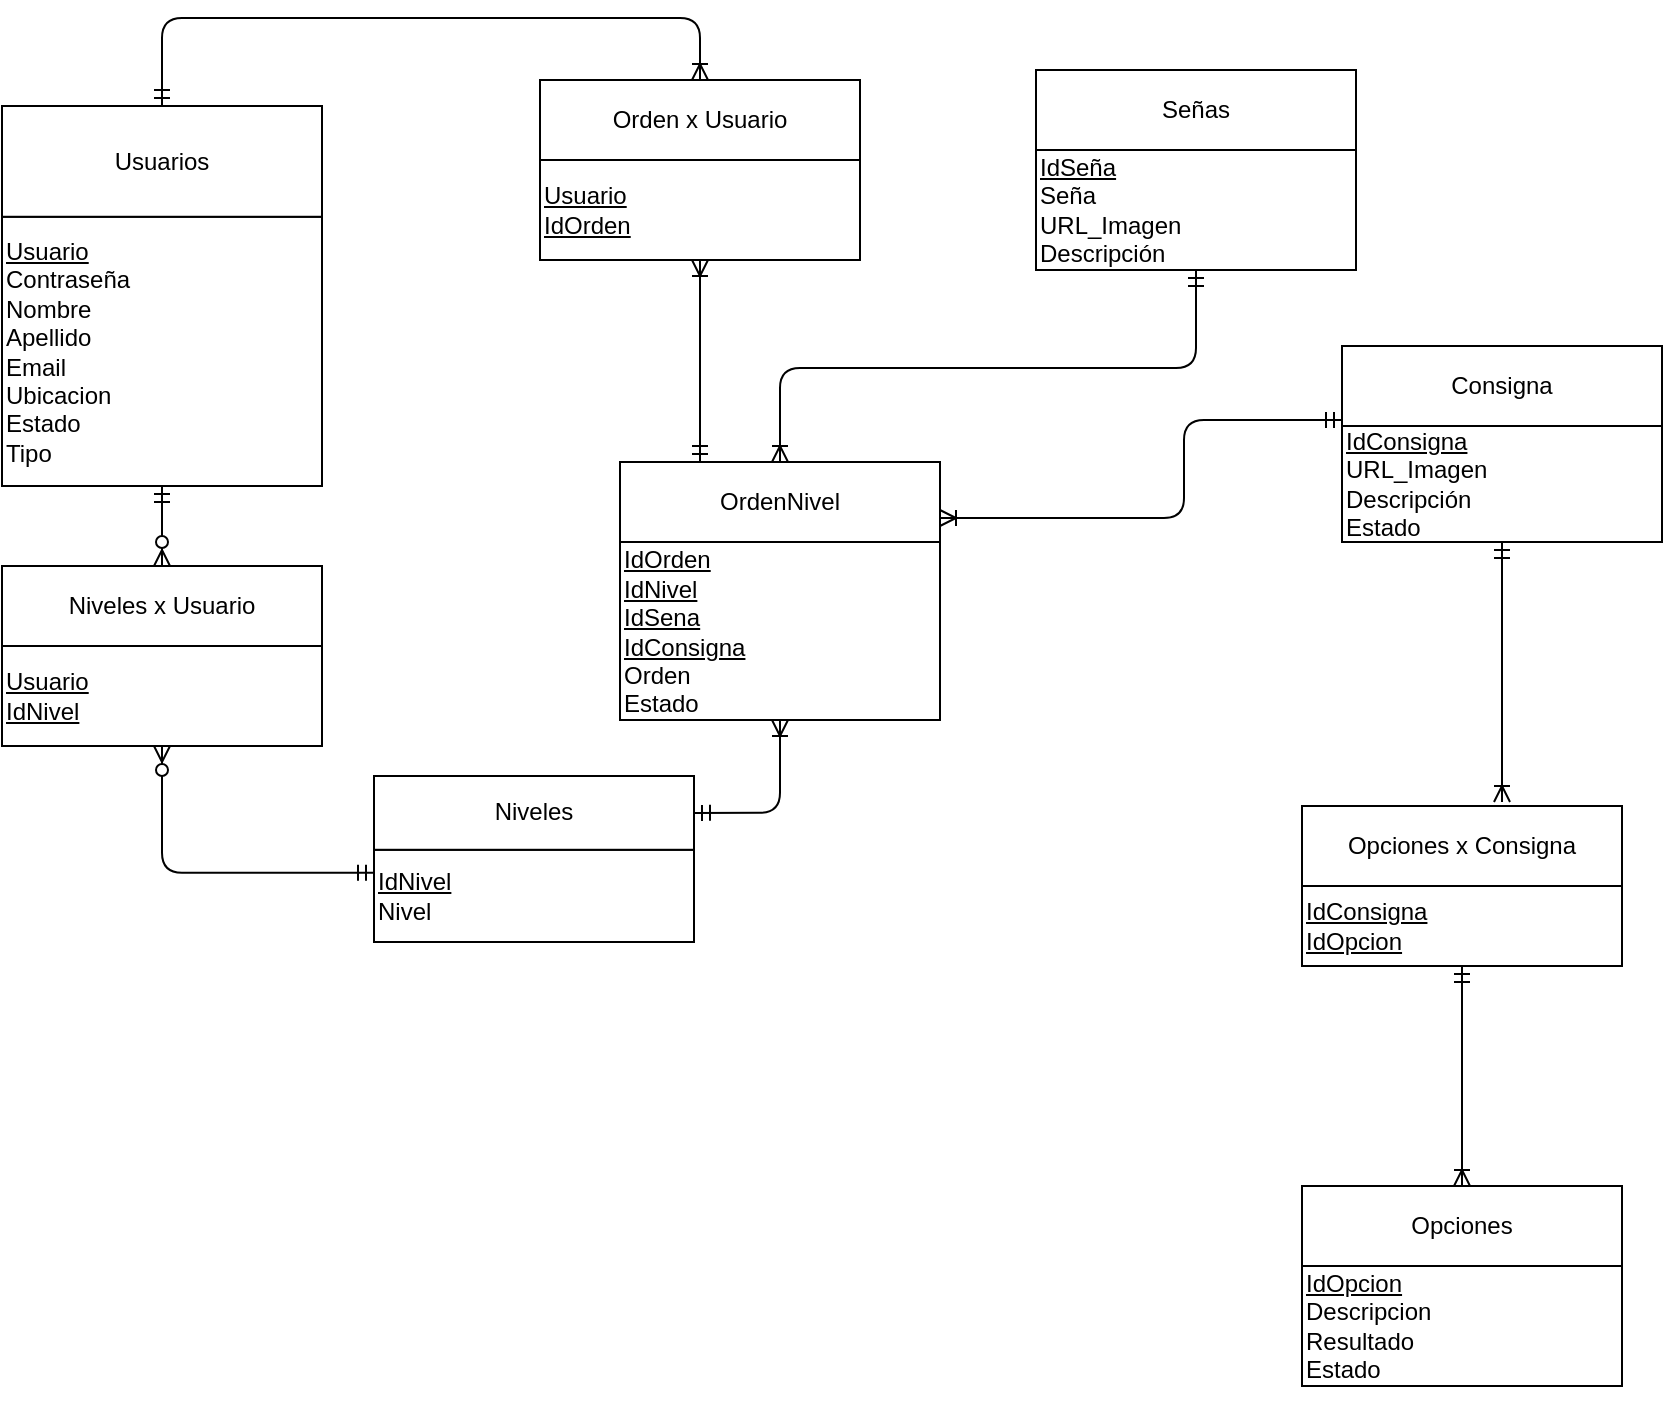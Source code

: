 <mxfile version="13.8.9-1"><diagram id="CHsSuXNLzgvp_WEiPCBv" name="Page-1"><mxGraphModel dx="868" dy="479" grid="0" gridSize="10" guides="1" tooltips="1" connect="1" arrows="1" fold="1" page="1" pageScale="1" pageWidth="827" pageHeight="1169" math="0" shadow="0"><root><mxCell id="0"/><mxCell id="1" parent="0"/><mxCell id="zLVDFcZY_4XHgoPYn5R5-32" value="" style="group" parent="1" vertex="1" connectable="0"><mxGeometry x="160" y="310" width="160" height="90" as="geometry"/></mxCell><mxCell id="zLVDFcZY_4XHgoPYn5R5-9" value="&lt;div&gt;&lt;u&gt;Usuario&lt;/u&gt;&lt;/div&gt;&lt;div&gt;&lt;u&gt;IdNivel&lt;/u&gt;&lt;br&gt;&lt;/div&gt;" style="rounded=0;whiteSpace=wrap;html=1;align=left;" parent="zLVDFcZY_4XHgoPYn5R5-32" vertex="1"><mxGeometry y="40" width="160" height="50" as="geometry"/></mxCell><mxCell id="zLVDFcZY_4XHgoPYn5R5-10" value="Niveles x Usuario" style="rounded=0;whiteSpace=wrap;html=1;" parent="zLVDFcZY_4XHgoPYn5R5-32" vertex="1"><mxGeometry width="160" height="40" as="geometry"/></mxCell><mxCell id="zLVDFcZY_4XHgoPYn5R5-33" value="" style="group" parent="1" vertex="1" connectable="0"><mxGeometry x="810" y="430" width="160" height="110" as="geometry"/></mxCell><mxCell id="zLVDFcZY_4XHgoPYn5R5-16" value="&lt;div&gt;&lt;u&gt;IdConsigna&lt;/u&gt;&lt;/div&gt;&lt;div&gt;&lt;u&gt;IdOpcion&lt;/u&gt;&lt;/div&gt;" style="rounded=0;whiteSpace=wrap;html=1;align=left;" parent="zLVDFcZY_4XHgoPYn5R5-33" vertex="1"><mxGeometry y="40" width="160" height="40" as="geometry"/></mxCell><mxCell id="zLVDFcZY_4XHgoPYn5R5-17" value="Opciones x Consigna" style="rounded=0;whiteSpace=wrap;html=1;" parent="zLVDFcZY_4XHgoPYn5R5-33" vertex="1"><mxGeometry width="160" height="40" as="geometry"/></mxCell><mxCell id="zLVDFcZY_4XHgoPYn5R5-34" value="" style="group" parent="1" vertex="1" connectable="0"><mxGeometry x="830" y="200" width="160" height="110" as="geometry"/></mxCell><mxCell id="zLVDFcZY_4XHgoPYn5R5-13" value="&lt;div&gt;&lt;u&gt;IdConsigna&lt;/u&gt;&lt;/div&gt;&lt;div&gt;URL_Imagen&lt;u&gt;&lt;br&gt;&lt;/u&gt;&lt;/div&gt;&lt;div&gt;Descripción&lt;/div&gt;&lt;div&gt;Estado&lt;br&gt;&lt;u&gt;&lt;/u&gt;&lt;/div&gt;" style="rounded=0;whiteSpace=wrap;html=1;align=left;" parent="zLVDFcZY_4XHgoPYn5R5-34" vertex="1"><mxGeometry y="40" width="160" height="58" as="geometry"/></mxCell><mxCell id="zLVDFcZY_4XHgoPYn5R5-14" value="Consigna" style="rounded=0;whiteSpace=wrap;html=1;" parent="zLVDFcZY_4XHgoPYn5R5-34" vertex="1"><mxGeometry width="160" height="40" as="geometry"/></mxCell><mxCell id="zLVDFcZY_4XHgoPYn5R5-35" value="" style="group" parent="1" vertex="1" connectable="0"><mxGeometry x="346" y="415" width="160" height="83" as="geometry"/></mxCell><mxCell id="zLVDFcZY_4XHgoPYn5R5-5" value="&lt;div&gt;&lt;u&gt;IdNivel&lt;/u&gt;&lt;/div&gt;&lt;div&gt;Nivel&lt;/div&gt;" style="rounded=0;whiteSpace=wrap;html=1;align=left;" parent="zLVDFcZY_4XHgoPYn5R5-35" vertex="1"><mxGeometry y="36.889" width="160" height="46.111" as="geometry"/></mxCell><mxCell id="zLVDFcZY_4XHgoPYn5R5-6" value="Niveles" style="rounded=0;whiteSpace=wrap;html=1;" parent="zLVDFcZY_4XHgoPYn5R5-35" vertex="1"><mxGeometry width="160" height="36.889" as="geometry"/></mxCell><mxCell id="zLVDFcZY_4XHgoPYn5R5-37" value="" style="group" parent="1" vertex="1" connectable="0"><mxGeometry x="677" y="62" width="160" height="100" as="geometry"/></mxCell><mxCell id="zLVDFcZY_4XHgoPYn5R5-3" value="&lt;div&gt;&lt;u&gt;IdSeña&lt;/u&gt;&lt;/div&gt;&lt;div&gt;Seña&lt;/div&gt;&lt;div&gt;URL_Imagen&lt;br&gt;&lt;/div&gt;&lt;div&gt;Descripción&lt;/div&gt;" style="rounded=0;whiteSpace=wrap;html=1;align=left;" parent="zLVDFcZY_4XHgoPYn5R5-37" vertex="1"><mxGeometry y="40" width="160" height="60" as="geometry"/></mxCell><mxCell id="zLVDFcZY_4XHgoPYn5R5-4" value="Señas" style="rounded=0;whiteSpace=wrap;html=1;" parent="zLVDFcZY_4XHgoPYn5R5-37" vertex="1"><mxGeometry width="160" height="40" as="geometry"/></mxCell><mxCell id="zLVDFcZY_4XHgoPYn5R5-39" value="" style="group" parent="1" vertex="1" connectable="0"><mxGeometry x="160" y="80" width="160" height="190" as="geometry"/></mxCell><mxCell id="zLVDFcZY_4XHgoPYn5R5-1" value="&lt;div&gt;&lt;u&gt;Usuario&lt;/u&gt;&lt;/div&gt;&lt;div&gt;Contraseña&lt;/div&gt;&lt;div&gt;Nombre&lt;/div&gt;&lt;div&gt;Apellido&lt;/div&gt;&lt;div&gt;Email&lt;/div&gt;&lt;div&gt;Ubicacion&lt;/div&gt;&lt;div&gt;Estado&lt;/div&gt;&lt;div&gt;Tipo&lt;br&gt;&lt;/div&gt;" style="rounded=0;whiteSpace=wrap;html=1;align=left;" parent="zLVDFcZY_4XHgoPYn5R5-39" vertex="1"><mxGeometry y="55.38" width="160" height="134.62" as="geometry"/></mxCell><mxCell id="zLVDFcZY_4XHgoPYn5R5-2" value="Usuarios" style="rounded=0;whiteSpace=wrap;html=1;" parent="zLVDFcZY_4XHgoPYn5R5-39" vertex="1"><mxGeometry width="160" height="55.385" as="geometry"/></mxCell><mxCell id="zLVDFcZY_4XHgoPYn5R5-43" style="edgeStyle=orthogonalEdgeStyle;rounded=1;orthogonalLoop=1;jettySize=auto;html=1;entryX=0.5;entryY=0;entryDx=0;entryDy=0;startArrow=ERmandOne;startFill=0;endArrow=ERzeroToMany;endFill=1;" parent="1" source="zLVDFcZY_4XHgoPYn5R5-1" target="zLVDFcZY_4XHgoPYn5R5-10" edge="1"><mxGeometry relative="1" as="geometry"/></mxCell><mxCell id="zLVDFcZY_4XHgoPYn5R5-53" style="edgeStyle=orthogonalEdgeStyle;rounded=0;orthogonalLoop=1;jettySize=auto;html=1;entryX=0.625;entryY=-0.05;entryDx=0;entryDy=0;startArrow=ERmandOne;startFill=0;endArrow=ERoneToMany;endFill=0;entryPerimeter=0;" parent="1" source="zLVDFcZY_4XHgoPYn5R5-13" target="zLVDFcZY_4XHgoPYn5R5-17" edge="1"><mxGeometry relative="1" as="geometry"/></mxCell><mxCell id="zLVDFcZY_4XHgoPYn5R5-57" style="edgeStyle=orthogonalEdgeStyle;rounded=1;orthogonalLoop=1;jettySize=auto;html=1;exitX=0;exitY=0.25;exitDx=0;exitDy=0;entryX=0.5;entryY=1;entryDx=0;entryDy=0;startArrow=ERmandOne;startFill=0;endArrow=ERzeroToMany;endFill=1;" parent="1" source="zLVDFcZY_4XHgoPYn5R5-5" target="zLVDFcZY_4XHgoPYn5R5-9" edge="1"><mxGeometry relative="1" as="geometry"/></mxCell><mxCell id="HJ5o5F9AZnl-bFYLHjYT-1" value="" style="group" parent="1" vertex="1" connectable="0"><mxGeometry x="810" y="620" width="160" height="110" as="geometry"/></mxCell><mxCell id="HJ5o5F9AZnl-bFYLHjYT-2" value="&lt;div&gt;&lt;u&gt;IdOpcion&lt;/u&gt;&lt;/div&gt;&lt;div&gt;Descripcion&lt;/div&gt;&lt;div&gt;Resultado&lt;/div&gt;&lt;div&gt;Estado&lt;br&gt;&lt;/div&gt;" style="rounded=0;whiteSpace=wrap;html=1;align=left;" parent="HJ5o5F9AZnl-bFYLHjYT-1" vertex="1"><mxGeometry y="40" width="160" height="60" as="geometry"/></mxCell><mxCell id="HJ5o5F9AZnl-bFYLHjYT-3" value="Opciones" style="rounded=0;whiteSpace=wrap;html=1;" parent="HJ5o5F9AZnl-bFYLHjYT-1" vertex="1"><mxGeometry width="160" height="40" as="geometry"/></mxCell><mxCell id="HJ5o5F9AZnl-bFYLHjYT-5" style="edgeStyle=orthogonalEdgeStyle;rounded=0;orthogonalLoop=1;jettySize=auto;html=1;exitX=0.5;exitY=1;exitDx=0;exitDy=0;entryX=0.5;entryY=0;entryDx=0;entryDy=0;startArrow=ERmandOne;startFill=0;endArrow=ERoneToMany;endFill=0;" parent="1" source="zLVDFcZY_4XHgoPYn5R5-16" target="HJ5o5F9AZnl-bFYLHjYT-3" edge="1"><mxGeometry relative="1" as="geometry"/></mxCell><mxCell id="KHxwulvzfld006aWGmqs-4" value="" style="group" parent="1" vertex="1" connectable="0"><mxGeometry x="469" y="258" width="160" height="129" as="geometry"/></mxCell><mxCell id="KHxwulvzfld006aWGmqs-5" value="&lt;div&gt;&lt;u&gt;IdOrden&lt;br&gt;&lt;/u&gt;&lt;/div&gt;&lt;div&gt;&lt;u&gt;IdNivel&lt;/u&gt;&lt;br&gt;&lt;u&gt;&lt;u&gt;IdSena&lt;/u&gt;&lt;/u&gt;&lt;/div&gt;&lt;div&gt;&lt;u&gt;IdConsigna&lt;/u&gt;&lt;/div&gt;&lt;div&gt;Orden&lt;/div&gt;&lt;div&gt;Estado&lt;br&gt;&lt;/div&gt;" style="rounded=0;whiteSpace=wrap;html=1;align=left;" parent="KHxwulvzfld006aWGmqs-4" vertex="1"><mxGeometry y="40" width="160" height="89" as="geometry"/></mxCell><mxCell id="KHxwulvzfld006aWGmqs-6" value="OrdenNivel" style="rounded=0;whiteSpace=wrap;html=1;" parent="KHxwulvzfld006aWGmqs-4" vertex="1"><mxGeometry width="160" height="40" as="geometry"/></mxCell><mxCell id="KHxwulvzfld006aWGmqs-7" style="edgeStyle=orthogonalEdgeStyle;rounded=1;orthogonalLoop=1;jettySize=auto;html=1;entryX=0.5;entryY=0;entryDx=0;entryDy=0;startArrow=ERmandOne;startFill=0;endArrow=ERoneToMany;endFill=0;" parent="1" source="zLVDFcZY_4XHgoPYn5R5-3" target="KHxwulvzfld006aWGmqs-6" edge="1"><mxGeometry relative="1" as="geometry"><Array as="points"><mxPoint x="757" y="211"/><mxPoint x="549" y="211"/></Array></mxGeometry></mxCell><mxCell id="KHxwulvzfld006aWGmqs-8" style="edgeStyle=orthogonalEdgeStyle;rounded=1;orthogonalLoop=1;jettySize=auto;html=1;startArrow=ERmandOne;startFill=0;endArrow=ERoneToMany;endFill=0;" parent="1" edge="1"><mxGeometry relative="1" as="geometry"><mxPoint x="830" y="237" as="sourcePoint"/><mxPoint x="629" y="286" as="targetPoint"/><Array as="points"><mxPoint x="751" y="237"/><mxPoint x="751" y="286"/><mxPoint x="629" y="286"/></Array></mxGeometry></mxCell><mxCell id="KHxwulvzfld006aWGmqs-10" style="edgeStyle=orthogonalEdgeStyle;rounded=1;orthogonalLoop=1;jettySize=auto;html=1;exitX=1;exitY=0.5;exitDx=0;exitDy=0;startArrow=ERmandOne;startFill=0;endArrow=ERoneToMany;endFill=0;" parent="1" source="zLVDFcZY_4XHgoPYn5R5-6" target="KHxwulvzfld006aWGmqs-5" edge="1"><mxGeometry relative="1" as="geometry"/></mxCell><mxCell id="wVE_CP7FBs6-r3d1cKiU-1" value="" style="group" vertex="1" connectable="0" parent="1"><mxGeometry x="429" y="67" width="160" height="90" as="geometry"/></mxCell><mxCell id="wVE_CP7FBs6-r3d1cKiU-2" value="&lt;div&gt;&lt;u&gt;Usuario&lt;/u&gt;&lt;/div&gt;&lt;div&gt;&lt;u&gt;IdOrden&lt;/u&gt;&lt;br&gt;&lt;/div&gt;" style="rounded=0;whiteSpace=wrap;html=1;align=left;" vertex="1" parent="wVE_CP7FBs6-r3d1cKiU-1"><mxGeometry y="40" width="160" height="50" as="geometry"/></mxCell><mxCell id="wVE_CP7FBs6-r3d1cKiU-3" value="Orden x Usuario" style="rounded=0;whiteSpace=wrap;html=1;" vertex="1" parent="wVE_CP7FBs6-r3d1cKiU-1"><mxGeometry width="160" height="40" as="geometry"/></mxCell><mxCell id="wVE_CP7FBs6-r3d1cKiU-4" style="edgeStyle=orthogonalEdgeStyle;rounded=1;orthogonalLoop=1;jettySize=auto;html=1;exitX=0.5;exitY=0;exitDx=0;exitDy=0;entryX=0.5;entryY=0;entryDx=0;entryDy=0;endArrow=ERoneToMany;endFill=0;startArrow=ERmandOne;startFill=0;" edge="1" parent="1" source="zLVDFcZY_4XHgoPYn5R5-2" target="wVE_CP7FBs6-r3d1cKiU-3"><mxGeometry relative="1" as="geometry"><mxPoint x="488" y="6" as="targetPoint"/><Array as="points"><mxPoint x="240" y="36"/><mxPoint x="509" y="36"/></Array></mxGeometry></mxCell><mxCell id="wVE_CP7FBs6-r3d1cKiU-5" style="edgeStyle=orthogonalEdgeStyle;rounded=1;orthogonalLoop=1;jettySize=auto;html=1;exitX=0.5;exitY=1;exitDx=0;exitDy=0;entryX=0.25;entryY=0;entryDx=0;entryDy=0;startArrow=ERoneToMany;startFill=0;endArrow=ERmandOne;endFill=0;" edge="1" parent="1" source="wVE_CP7FBs6-r3d1cKiU-2" target="KHxwulvzfld006aWGmqs-6"><mxGeometry relative="1" as="geometry"/></mxCell></root></mxGraphModel></diagram></mxfile>